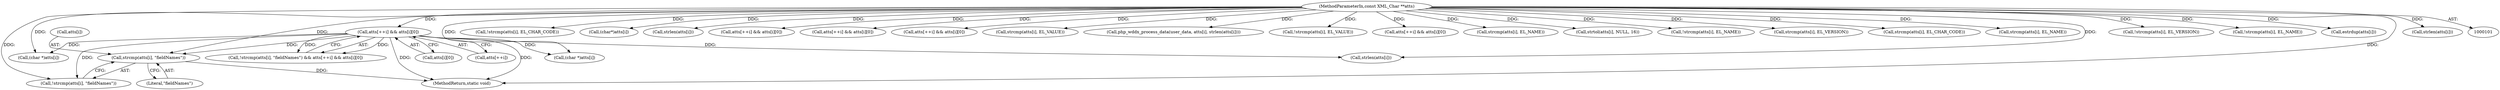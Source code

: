 digraph "0_php-src_c4cca4c20e75359c9a13a1f9a36cb7b4e9601d29?w=1@API" {
"1000603" [label="(Call,strcmp(atts[i], \"fieldNames\"))"];
"1000608" [label="(Call,atts[++i] && atts[i][0])"];
"1000104" [label="(MethodParameterIn,const XML_Char **atts)"];
"1000627" [label="(Call,(char *)atts[i])"];
"1000638" [label="(Call,(char *)atts[i])"];
"1000613" [label="(Call,atts[i][0])"];
"1000256" [label="(Call,!strcmp(atts[i], EL_CHAR_CODE))"];
"1000797" [label="(Call,(char*)atts[i])"];
"1000803" [label="(Call,strlen(atts[i]))"];
"1000362" [label="(Call,atts[++i] && atts[i][0])"];
"1000762" [label="(Call,atts[++i] && atts[i][0])"];
"1000262" [label="(Call,atts[++i] && atts[i][0])"];
"1000603" [label="(Call,strcmp(atts[i], \"fieldNames\"))"];
"1000357" [label="(Call,strcmp(atts[i], EL_VALUE))"];
"1000401" [label="(Call,php_wddx_process_data(user_data, atts[i], strlen(atts[i])))"];
"1000356" [label="(Call,!strcmp(atts[i], EL_VALUE))"];
"1000104" [label="(MethodParameterIn,const XML_Char **atts)"];
"1000538" [label="(Call,atts[++i] && atts[i][0])"];
"1000864" [label="(MethodReturn,static void)"];
"1000533" [label="(Call,strcmp(atts[i], EL_NAME))"];
"1000281" [label="(Call,strtol(atts[i], NULL, 16))"];
"1000532" [label="(Call,!strcmp(atts[i], EL_NAME))"];
"1000134" [label="(Call,strcmp(atts[i], EL_VERSION))"];
"1000257" [label="(Call,strcmp(atts[i], EL_CHAR_CODE))"];
"1000601" [label="(Call,!strcmp(atts[i], \"fieldNames\") && atts[++i] && atts[i][0])"];
"1000757" [label="(Call,strcmp(atts[i], EL_NAME))"];
"1000609" [label="(Call,atts[++i])"];
"1000604" [label="(Call,atts[i])"];
"1000602" [label="(Call,!strcmp(atts[i], \"fieldNames\"))"];
"1000133" [label="(Call,!strcmp(atts[i], EL_VERSION))"];
"1000756" [label="(Call,!strcmp(atts[i], EL_NAME))"];
"1000561" [label="(Call,estrdup(atts[i]))"];
"1000632" [label="(Call,strlen(atts[i]))"];
"1000608" [label="(Call,atts[++i] && atts[i][0])"];
"1000406" [label="(Call,strlen(atts[i]))"];
"1000607" [label="(Literal,\"fieldNames\")"];
"1000603" -> "1000602"  [label="AST: "];
"1000603" -> "1000607"  [label="CFG: "];
"1000604" -> "1000603"  [label="AST: "];
"1000607" -> "1000603"  [label="AST: "];
"1000602" -> "1000603"  [label="CFG: "];
"1000603" -> "1000864"  [label="DDG: "];
"1000608" -> "1000603"  [label="DDG: "];
"1000104" -> "1000603"  [label="DDG: "];
"1000608" -> "1000601"  [label="AST: "];
"1000608" -> "1000609"  [label="CFG: "];
"1000608" -> "1000613"  [label="CFG: "];
"1000609" -> "1000608"  [label="AST: "];
"1000613" -> "1000608"  [label="AST: "];
"1000601" -> "1000608"  [label="CFG: "];
"1000608" -> "1000864"  [label="DDG: "];
"1000608" -> "1000864"  [label="DDG: "];
"1000608" -> "1000602"  [label="DDG: "];
"1000608" -> "1000601"  [label="DDG: "];
"1000608" -> "1000601"  [label="DDG: "];
"1000104" -> "1000608"  [label="DDG: "];
"1000608" -> "1000627"  [label="DDG: "];
"1000608" -> "1000632"  [label="DDG: "];
"1000608" -> "1000638"  [label="DDG: "];
"1000104" -> "1000101"  [label="AST: "];
"1000104" -> "1000864"  [label="DDG: "];
"1000104" -> "1000133"  [label="DDG: "];
"1000104" -> "1000134"  [label="DDG: "];
"1000104" -> "1000256"  [label="DDG: "];
"1000104" -> "1000257"  [label="DDG: "];
"1000104" -> "1000262"  [label="DDG: "];
"1000104" -> "1000281"  [label="DDG: "];
"1000104" -> "1000356"  [label="DDG: "];
"1000104" -> "1000357"  [label="DDG: "];
"1000104" -> "1000362"  [label="DDG: "];
"1000104" -> "1000401"  [label="DDG: "];
"1000104" -> "1000406"  [label="DDG: "];
"1000104" -> "1000532"  [label="DDG: "];
"1000104" -> "1000533"  [label="DDG: "];
"1000104" -> "1000538"  [label="DDG: "];
"1000104" -> "1000561"  [label="DDG: "];
"1000104" -> "1000602"  [label="DDG: "];
"1000104" -> "1000627"  [label="DDG: "];
"1000104" -> "1000632"  [label="DDG: "];
"1000104" -> "1000638"  [label="DDG: "];
"1000104" -> "1000756"  [label="DDG: "];
"1000104" -> "1000757"  [label="DDG: "];
"1000104" -> "1000762"  [label="DDG: "];
"1000104" -> "1000797"  [label="DDG: "];
"1000104" -> "1000803"  [label="DDG: "];
}
